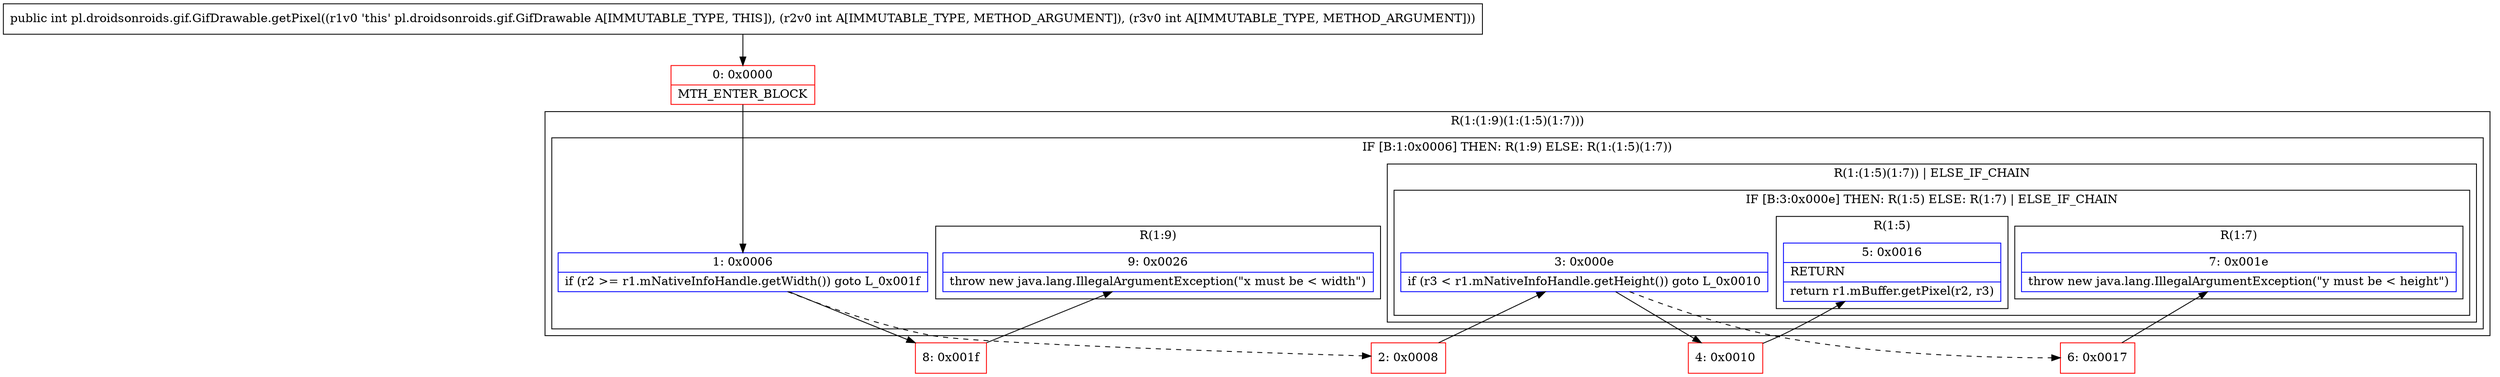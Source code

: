 digraph "CFG forpl.droidsonroids.gif.GifDrawable.getPixel(II)I" {
subgraph cluster_Region_1752951214 {
label = "R(1:(1:9)(1:(1:5)(1:7)))";
node [shape=record,color=blue];
subgraph cluster_IfRegion_1795016534 {
label = "IF [B:1:0x0006] THEN: R(1:9) ELSE: R(1:(1:5)(1:7))";
node [shape=record,color=blue];
Node_1 [shape=record,label="{1\:\ 0x0006|if (r2 \>= r1.mNativeInfoHandle.getWidth()) goto L_0x001f\l}"];
subgraph cluster_Region_257752826 {
label = "R(1:9)";
node [shape=record,color=blue];
Node_9 [shape=record,label="{9\:\ 0x0026|throw new java.lang.IllegalArgumentException(\"x must be \< width\")\l}"];
}
subgraph cluster_Region_1117355530 {
label = "R(1:(1:5)(1:7)) | ELSE_IF_CHAIN\l";
node [shape=record,color=blue];
subgraph cluster_IfRegion_1972947310 {
label = "IF [B:3:0x000e] THEN: R(1:5) ELSE: R(1:7) | ELSE_IF_CHAIN\l";
node [shape=record,color=blue];
Node_3 [shape=record,label="{3\:\ 0x000e|if (r3 \< r1.mNativeInfoHandle.getHeight()) goto L_0x0010\l}"];
subgraph cluster_Region_1901815804 {
label = "R(1:5)";
node [shape=record,color=blue];
Node_5 [shape=record,label="{5\:\ 0x0016|RETURN\l|return r1.mBuffer.getPixel(r2, r3)\l}"];
}
subgraph cluster_Region_421067779 {
label = "R(1:7)";
node [shape=record,color=blue];
Node_7 [shape=record,label="{7\:\ 0x001e|throw new java.lang.IllegalArgumentException(\"y must be \< height\")\l}"];
}
}
}
}
}
Node_0 [shape=record,color=red,label="{0\:\ 0x0000|MTH_ENTER_BLOCK\l}"];
Node_2 [shape=record,color=red,label="{2\:\ 0x0008}"];
Node_4 [shape=record,color=red,label="{4\:\ 0x0010}"];
Node_6 [shape=record,color=red,label="{6\:\ 0x0017}"];
Node_8 [shape=record,color=red,label="{8\:\ 0x001f}"];
MethodNode[shape=record,label="{public int pl.droidsonroids.gif.GifDrawable.getPixel((r1v0 'this' pl.droidsonroids.gif.GifDrawable A[IMMUTABLE_TYPE, THIS]), (r2v0 int A[IMMUTABLE_TYPE, METHOD_ARGUMENT]), (r3v0 int A[IMMUTABLE_TYPE, METHOD_ARGUMENT])) }"];
MethodNode -> Node_0;
Node_1 -> Node_2[style=dashed];
Node_1 -> Node_8;
Node_3 -> Node_4;
Node_3 -> Node_6[style=dashed];
Node_0 -> Node_1;
Node_2 -> Node_3;
Node_4 -> Node_5;
Node_6 -> Node_7;
Node_8 -> Node_9;
}

